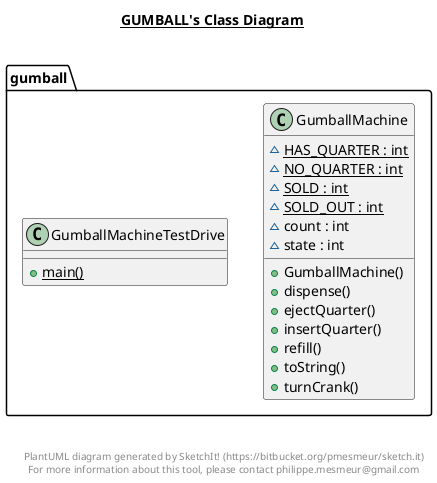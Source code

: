 @startuml

title __GUMBALL's Class Diagram__\n

  namespace gumball {
    class gumball.GumballMachine {
        {static} ~ HAS_QUARTER : int
        {static} ~ NO_QUARTER : int
        {static} ~ SOLD : int
        {static} ~ SOLD_OUT : int
        ~ count : int
        ~ state : int
        + GumballMachine()
        + dispense()
        + ejectQuarter()
        + insertQuarter()
        + refill()
        + toString()
        + turnCrank()
    }
  }
  

  namespace gumball {
    class gumball.GumballMachineTestDrive {
        {static} + main()
    }
  }
  



right footer


PlantUML diagram generated by SketchIt! (https://bitbucket.org/pmesmeur/sketch.it)
For more information about this tool, please contact philippe.mesmeur@gmail.com
endfooter

@enduml
